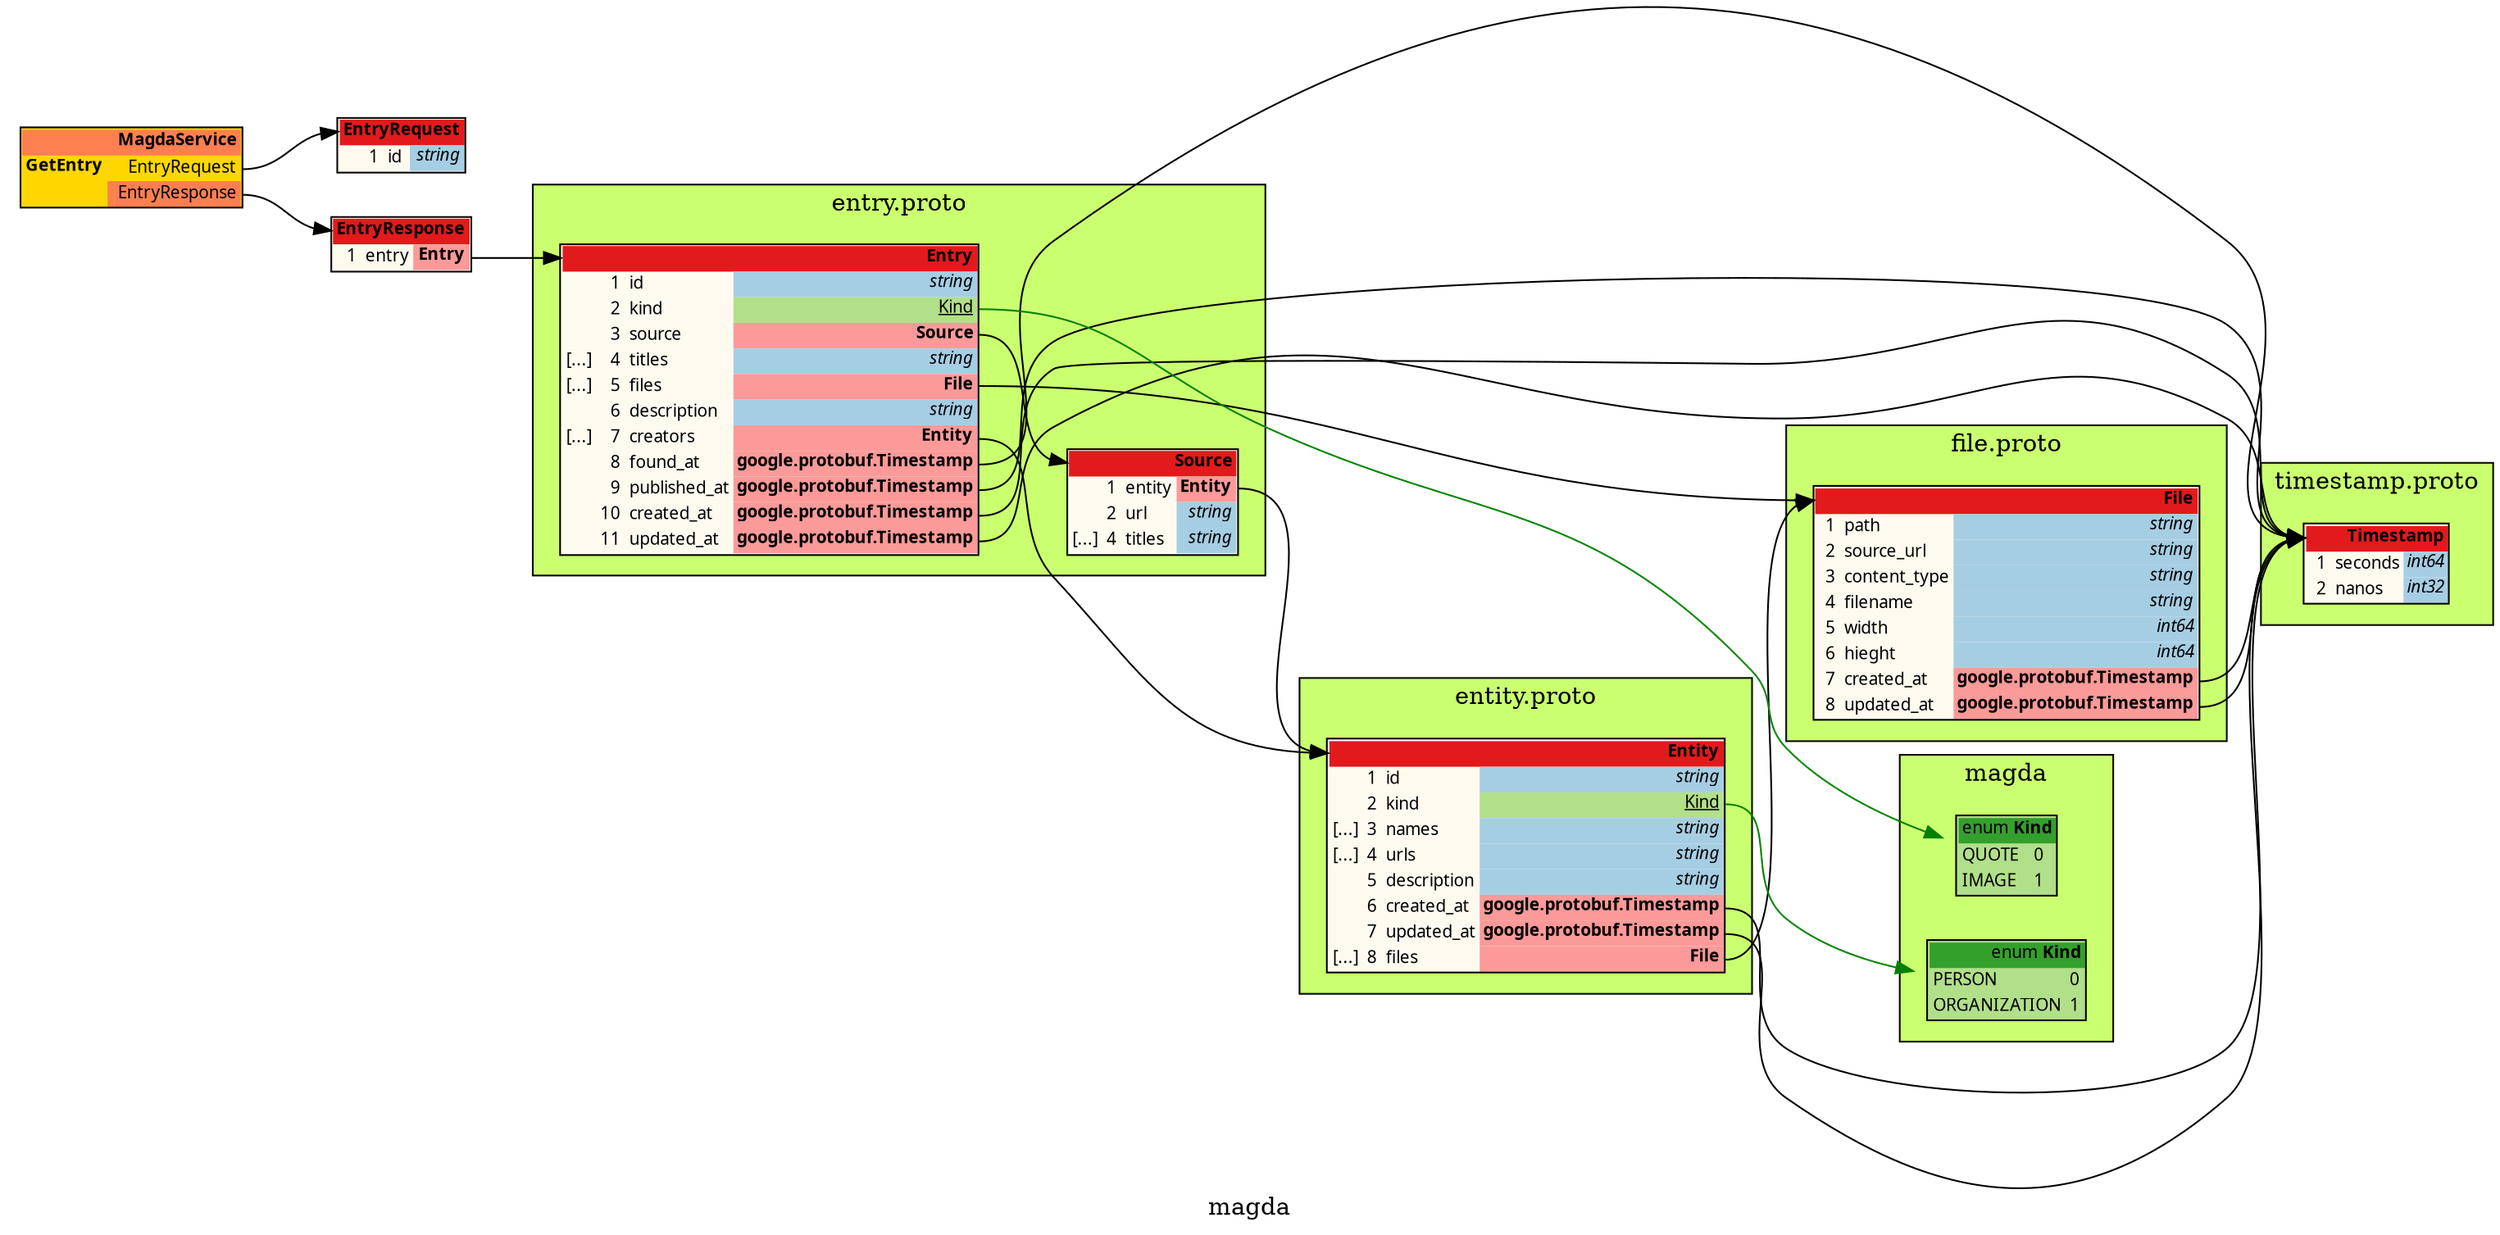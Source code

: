 /*
	do not edit:
	auto-generated by github.com/seamia/protodot
*/
digraph protodot {

	/* package:   magda */
	/* source:    protos/service.proto */
	/* selection:  */

	rankdir=LR;
	label="magda";
	tooltip="magda";
	bgcolor="transparent"

	node [
		shape=plaintext
		fontsize=10
		fontname="Ubuntu"
	];


	/* ------ nodes ------ */
	subgraph cluster_5627932c6abb {
		label = "timestamp.proto"
		tooltip = "timestamp.proto"
		style = filled;
		fillcolor = "#caff70";
		
		Node_Ja_100	[shape=plaintext tooltip="google.protobuf.Timestamp" label=<<TABLE BORDER="1" CELLBORDER="0" CELLSPACING="0" BGCOLOR="#fffaf0"><TR><TD COLSPAN="4" PORT="header" BGCOLOR="#e31a1c" ALIGN="right"><b>Timestamp</b></TD></TR><TR><TD ALIGN="right"></TD><TD ALIGN="right">1</TD><TD ALIGN="left">seconds</TD><TD BGCOLOR="#a6cee3" PORT="poseconds" ALIGN="right" TITLE="int64"><i>int64</i></TD></TR><TR><TD ALIGN="right"></TD><TD ALIGN="right">2</TD><TD ALIGN="left">nanos</TD><TD BGCOLOR="#a6cee3" PORT="ponanos" ALIGN="right" TITLE="int32"><i>int32</i></TD></TR></TABLE>>];
	}

	subgraph cluster_8b180d234311 {
		label = "file.proto"
		tooltip = "file.proto"
		style = filled;
		fillcolor = "#caff70";
		
		Node_Ja_101	[shape=plaintext tooltip="magda.File" label=<<TABLE BORDER="1" CELLBORDER="0" CELLSPACING="0" BGCOLOR="#fffaf0"><TR><TD COLSPAN="4" PORT="header" BGCOLOR="#e31a1c" ALIGN="right"><b>File</b></TD></TR><TR><TD ALIGN="right"></TD><TD ALIGN="right">1</TD><TD ALIGN="left">path</TD><TD BGCOLOR="#a6cee3" PORT="popath" ALIGN="right" TITLE="string"><i>string</i></TD></TR><TR><TD ALIGN="right"></TD><TD ALIGN="right">2</TD><TD ALIGN="left">source_url</TD><TD BGCOLOR="#a6cee3" PORT="posource_url" ALIGN="right" TITLE="string"><i>string</i></TD></TR><TR><TD ALIGN="right"></TD><TD ALIGN="right">3</TD><TD ALIGN="left">content_type</TD><TD BGCOLOR="#a6cee3" PORT="pocontent_type" ALIGN="right" TITLE="string"><i>string</i></TD></TR><TR><TD ALIGN="right"></TD><TD ALIGN="right">4</TD><TD ALIGN="left">filename</TD><TD BGCOLOR="#a6cee3" PORT="pofilename" ALIGN="right" TITLE="string"><i>string</i></TD></TR><TR><TD ALIGN="right"></TD><TD ALIGN="right">5</TD><TD ALIGN="left">width</TD><TD BGCOLOR="#a6cee3" PORT="powidth" ALIGN="right" TITLE="int64"><i>int64</i></TD></TR><TR><TD ALIGN="right"></TD><TD ALIGN="right">6</TD><TD ALIGN="left">hieght</TD><TD BGCOLOR="#a6cee3" PORT="pohieght" ALIGN="right" TITLE="int64"><i>int64</i></TD></TR><TR><TD ALIGN="right"></TD><TD ALIGN="right">7</TD><TD ALIGN="left">created_at</TD><TD BGCOLOR="#fb9a99" PORT="pocreated_at" ALIGN="right"><b>google.protobuf.Timestamp</b></TD></TR><TR><TD ALIGN="right"></TD><TD ALIGN="right">8</TD><TD ALIGN="left">updated_at</TD><TD BGCOLOR="#fb9a99" PORT="poupdated_at" ALIGN="right"><b>google.protobuf.Timestamp</b></TD></TR></TABLE>>];
	}

	subgraph cluster_f56b993e78fb {
		label = "entity.proto"
		tooltip = "entity.proto"
		style = filled;
		fillcolor = "#caff70";
		
		Node_Ja_102	[shape=plaintext tooltip="magda.Entity" label=<<TABLE BORDER="1" CELLBORDER="0" CELLSPACING="0" BGCOLOR="#fffaf0"><TR><TD COLSPAN="4" PORT="header" BGCOLOR="#e31a1c" ALIGN="right"><b>Entity</b></TD></TR><TR><TD ALIGN="right"></TD><TD ALIGN="right">1</TD><TD ALIGN="left">id</TD><TD BGCOLOR="#a6cee3" PORT="poid" ALIGN="right" TITLE="string"><i>string</i></TD></TR><TR><TD ALIGN="right"></TD><TD ALIGN="right">2</TD><TD ALIGN="left">kind</TD><TD BGCOLOR="#b2df8a" PORT="pokind" ALIGN="right"><u>Kind</u></TD></TR><TR><TD ALIGN="right">[...]</TD><TD ALIGN="right">3</TD><TD ALIGN="left">names</TD><TD BGCOLOR="#a6cee3" PORT="ponames" ALIGN="right" TITLE="string"><i>string</i></TD></TR><TR><TD ALIGN="right">[...]</TD><TD ALIGN="right">4</TD><TD ALIGN="left">urls</TD><TD BGCOLOR="#a6cee3" PORT="pourls" ALIGN="right" TITLE="string"><i>string</i></TD></TR><TR><TD ALIGN="right"></TD><TD ALIGN="right">5</TD><TD ALIGN="left">description</TD><TD BGCOLOR="#a6cee3" PORT="podescription" ALIGN="right" TITLE="string"><i>string</i></TD></TR><TR><TD ALIGN="right"></TD><TD ALIGN="right">6</TD><TD ALIGN="left">created_at</TD><TD BGCOLOR="#fb9a99" PORT="pocreated_at" ALIGN="right"><b>google.protobuf.Timestamp</b></TD></TR><TR><TD ALIGN="right"></TD><TD ALIGN="right">7</TD><TD ALIGN="left">updated_at</TD><TD BGCOLOR="#fb9a99" PORT="poupdated_at" ALIGN="right"><b>google.protobuf.Timestamp</b></TD></TR><TR><TD ALIGN="right">[...]</TD><TD ALIGN="right">8</TD><TD ALIGN="left">files</TD><TD BGCOLOR="#fb9a99" PORT="pofiles" ALIGN="right"><b>File</b></TD></TR></TABLE>>];
	}

	subgraph cluster_9d1e3c2635ff {
		label = "magda"
		tooltip = "magda"
		style = filled;
		fillcolor = "#caff70";
		
		Node_Ja_103	[shape=plaintext tooltip="Kind" label=<<TABLE BORDER="1" CELLBORDER="0" CELLSPACING="0" BGCOLOR="#b2df8a"><TR><TD COLSPAN="2" PORT="header" BGCOLOR="#33a02c" ALIGN="right">enum <b>Kind</b></TD></TR><TR><TD BGCOLOR="#b2df8a" ALIGN="left">PERSON</TD><TD BGCOLOR="#b2df8a" ALIGN="left">0</TD></TR><TR><TD BGCOLOR="#b2df8a" ALIGN="left">ORGANIZATION</TD><TD BGCOLOR="#b2df8a" ALIGN="left">1</TD></TR></TABLE>>];
		Node_Ja_106	[shape=plaintext tooltip="Kind" label=<<TABLE BORDER="1" CELLBORDER="0" CELLSPACING="0" BGCOLOR="#b2df8a"><TR><TD COLSPAN="2" PORT="header" BGCOLOR="#33a02c" ALIGN="right">enum <b>Kind</b></TD></TR><TR><TD BGCOLOR="#b2df8a" ALIGN="left">QUOTE</TD><TD BGCOLOR="#b2df8a" ALIGN="left">0</TD></TR><TR><TD BGCOLOR="#b2df8a" ALIGN="left">IMAGE</TD><TD BGCOLOR="#b2df8a" ALIGN="left">1</TD></TR></TABLE>>];
	}

	subgraph cluster_b5eb5ae3708a {
		label = "entry.proto"
		tooltip = "entry.proto"
		style = filled;
		fillcolor = "#caff70";
		
		Node_Ja_104	[shape=plaintext tooltip="magda.Source" label=<<TABLE BORDER="1" CELLBORDER="0" CELLSPACING="0" BGCOLOR="#fffaf0"><TR><TD COLSPAN="4" PORT="header" BGCOLOR="#e31a1c" ALIGN="right"><b>Source</b></TD></TR><TR><TD ALIGN="right"></TD><TD ALIGN="right">1</TD><TD ALIGN="left">entity</TD><TD BGCOLOR="#fb9a99" PORT="poentity" ALIGN="right"><b>Entity</b></TD></TR><TR><TD ALIGN="right"></TD><TD ALIGN="right">2</TD><TD ALIGN="left">url</TD><TD BGCOLOR="#a6cee3" PORT="pourl" ALIGN="right" TITLE="string"><i>string</i></TD></TR><TR><TD ALIGN="right">[...]</TD><TD ALIGN="right">4</TD><TD ALIGN="left">titles</TD><TD BGCOLOR="#a6cee3" PORT="potitles" ALIGN="right" TITLE="string"><i>string</i></TD></TR></TABLE>>];
		Node_Ja_105	[shape=plaintext tooltip="magda.Entry" label=<<TABLE BORDER="1" CELLBORDER="0" CELLSPACING="0" BGCOLOR="#fffaf0"><TR><TD COLSPAN="4" PORT="header" BGCOLOR="#e31a1c" ALIGN="right"><b>Entry</b></TD></TR><TR><TD ALIGN="right"></TD><TD ALIGN="right">1</TD><TD ALIGN="left">id</TD><TD BGCOLOR="#a6cee3" PORT="poid" ALIGN="right" TITLE="string"><i>string</i></TD></TR><TR><TD ALIGN="right"></TD><TD ALIGN="right">2</TD><TD ALIGN="left">kind</TD><TD BGCOLOR="#b2df8a" PORT="pokind" ALIGN="right"><u>Kind</u></TD></TR><TR><TD ALIGN="right"></TD><TD ALIGN="right">3</TD><TD ALIGN="left">source</TD><TD BGCOLOR="#fb9a99" PORT="posource" ALIGN="right"><b>Source</b></TD></TR><TR><TD ALIGN="right">[...]</TD><TD ALIGN="right">4</TD><TD ALIGN="left">titles</TD><TD BGCOLOR="#a6cee3" PORT="potitles" ALIGN="right" TITLE="string"><i>string</i></TD></TR><TR><TD ALIGN="right">[...]</TD><TD ALIGN="right">5</TD><TD ALIGN="left">files</TD><TD BGCOLOR="#fb9a99" PORT="pofiles" ALIGN="right"><b>File</b></TD></TR><TR><TD ALIGN="right"></TD><TD ALIGN="right">6</TD><TD ALIGN="left">description</TD><TD BGCOLOR="#a6cee3" PORT="podescription" ALIGN="right" TITLE="string"><i>string</i></TD></TR><TR><TD ALIGN="right">[...]</TD><TD ALIGN="right">7</TD><TD ALIGN="left">creators</TD><TD BGCOLOR="#fb9a99" PORT="pocreators" ALIGN="right"><b>Entity</b></TD></TR><TR><TD ALIGN="right"></TD><TD ALIGN="right">8</TD><TD ALIGN="left">found_at</TD><TD BGCOLOR="#fb9a99" PORT="pofound_at" ALIGN="right"><b>google.protobuf.Timestamp</b></TD></TR><TR><TD ALIGN="right"></TD><TD ALIGN="right">9</TD><TD ALIGN="left">published_at</TD><TD BGCOLOR="#fb9a99" PORT="popublished_at" ALIGN="right"><b>google.protobuf.Timestamp</b></TD></TR><TR><TD ALIGN="right"></TD><TD ALIGN="right">10</TD><TD ALIGN="left">created_at</TD><TD BGCOLOR="#fb9a99" PORT="pocreated_at" ALIGN="right"><b>google.protobuf.Timestamp</b></TD></TR><TR><TD ALIGN="right"></TD><TD ALIGN="right">11</TD><TD ALIGN="left">updated_at</TD><TD BGCOLOR="#fb9a99" PORT="poupdated_at" ALIGN="right"><b>google.protobuf.Timestamp</b></TD></TR></TABLE>>];
	}


	/* ------ leaving the root package unwrapped ------ */
	Node_Ja_109	[shape=plaintext tooltip="magda.EntryRequest" label=<<TABLE BORDER="1" CELLBORDER="0" CELLSPACING="0" BGCOLOR="#fffaf0"><TR><TD COLSPAN="4" PORT="header" BGCOLOR="#e31a1c" ALIGN="right"><b>EntryRequest</b></TD></TR><TR><TD ALIGN="right"></TD><TD ALIGN="right">1</TD><TD ALIGN="left">id</TD><TD BGCOLOR="#a6cee3" PORT="poid" ALIGN="right" TITLE="string"><i>string</i></TD></TR></TABLE>>];
	Node_Ja_110	[shape=plaintext tooltip="magda.EntryResponse" label=<<TABLE BORDER="1" CELLBORDER="0" CELLSPACING="0" BGCOLOR="#fffaf0"><TR><TD COLSPAN="4" PORT="header" BGCOLOR="#e31a1c" ALIGN="right"><b>EntryResponse</b></TD></TR><TR><TD ALIGN="right"></TD><TD ALIGN="right">1</TD><TD ALIGN="left">entry</TD><TD BGCOLOR="#fb9a99" PORT="poentry" ALIGN="right"><b>Entry</b></TD></TR></TABLE>>];
	
	Node_Ja_107	[shape=plaintext tooltip="MagdaService" label=<<TABLE BORDER="1" CELLBORDER="0" CELLSPACING="0" BGCOLOR="#ffd700"><TR><TD COLSPAN="3" PORT="header" BGCOLOR="#ff7f50" ALIGN="right"><b>MagdaService</b></TD></TR><TR><TD ALIGN="left"><b>GetEntry</b></TD><TD></TD><TD PORT="poGetEntry_request" ALIGN="right">EntryRequest</TD></TR><TR style="border-bottom: 1px solid red"><TD></TD><TD BGCOLOR="#ff7f50"></TD><TD PORT="poGetEntry_response" ALIGN="right" BGCOLOR="#ff7f50">EntryResponse</TD></TR></TABLE>>];

	/* ------ connections ------ */
	Node_Ja_101:poupdated_at:e	-> Node_Ja_100:header [color="#000000" tooltip="Ja_101 --> Ja_100"];
	Node_Ja_105:pokind:e	-> Node_Ja_106 [color="#008000" tooltip="Ja_105 --> Ja_106"];
	Node_Ja_105:pocreators:e	-> Node_Ja_102:header [color="#000000" tooltip="Ja_105 --> Ja_102"];
	Node_Ja_105:pofound_at:e	-> Node_Ja_100:header [color="#000000" tooltip="Ja_105 --> Ja_100"];
	Node_Ja_110:poentry:e	-> Node_Ja_105:header [color="#000000" tooltip="Ja_110 --> Ja_105"];
	Node_Ja_101:pocreated_at:e	-> Node_Ja_100:header [color="#000000" tooltip="Ja_101 --> Ja_100"];
	Node_Ja_102:pokind:e	-> Node_Ja_103 [color="#008000" tooltip="Ja_102 --> Ja_103"];
	Node_Ja_102:pocreated_at:e	-> Node_Ja_100:header [color="#000000" tooltip="Ja_102 --> Ja_100"];
	Node_Ja_102:pofiles:e	-> Node_Ja_101:header [color="#000000" tooltip="Ja_102 --> Ja_101"];
	Node_Ja_105:posource:e	-> Node_Ja_104:header [color="#000000" tooltip="Ja_105 --> Ja_104"];
	Node_Ja_105:poupdated_at:e	-> Node_Ja_100:header [color="#000000" tooltip="Ja_105 --> Ja_100"];
	Node_Ja_102:poupdated_at:e	-> Node_Ja_100:header [color="#000000" tooltip="Ja_102 --> Ja_100"];
	Node_Ja_105:pocreated_at:e	-> Node_Ja_100:header [color="#000000" tooltip="Ja_105 --> Ja_100"];
	Node_Ja_107:poGetEntry_request:e	-> Node_Ja_109:header [color="#000000" tooltip="Ja_107 --> Ja_109"];
	Node_Ja_104:poentity:e	-> Node_Ja_102:header [color="#000000" tooltip="Ja_104 --> Ja_102"];
	Node_Ja_105:pofiles:e	-> Node_Ja_101:header [color="#000000" tooltip="Ja_105 --> Ja_101"];
	Node_Ja_105:popublished_at:e	-> Node_Ja_100:header [color="#000000" tooltip="Ja_105 --> Ja_100"];
	Node_Ja_107:poGetEntry_response:e	-> Node_Ja_110:header [color="#000000" tooltip="Ja_107 --> Ja_110"];

	/* generated by github.com/seamia/protodot on Monday, 17-Feb-20 13:36:05 MST */
}
